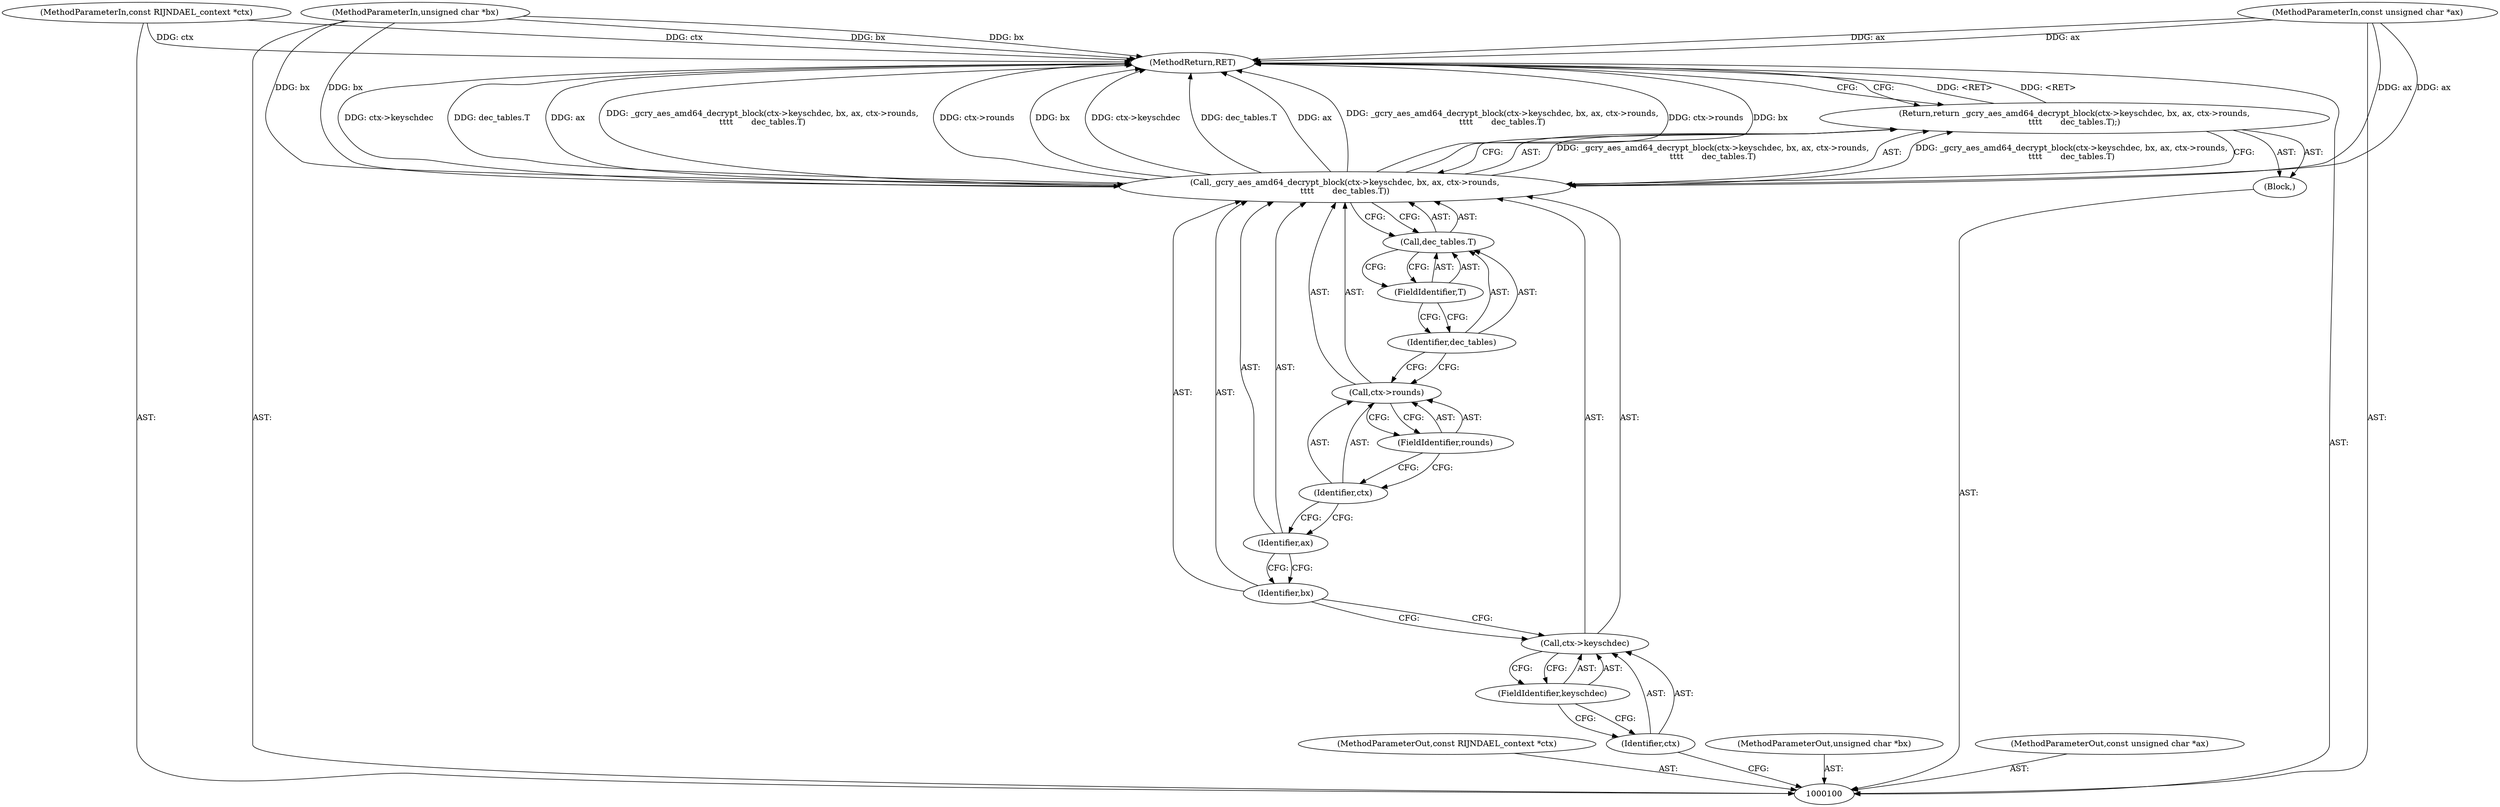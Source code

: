digraph "0_libgcrypt_daedbbb5541cd8ecda1459d3b843ea4d92788762" {
"1000118" [label="(MethodReturn,RET)"];
"1000101" [label="(MethodParameterIn,const RIJNDAEL_context *ctx)"];
"1000144" [label="(MethodParameterOut,const RIJNDAEL_context *ctx)"];
"1000102" [label="(MethodParameterIn,unsigned char *bx)"];
"1000145" [label="(MethodParameterOut,unsigned char *bx)"];
"1000103" [label="(MethodParameterIn,const unsigned char *ax)"];
"1000146" [label="(MethodParameterOut,const unsigned char *ax)"];
"1000104" [label="(Block,)"];
"1000106" [label="(Call,_gcry_aes_amd64_decrypt_block(ctx->keyschdec, bx, ax, ctx->rounds,\n\t\t\t\t       dec_tables.T))"];
"1000105" [label="(Return,return _gcry_aes_amd64_decrypt_block(ctx->keyschdec, bx, ax, ctx->rounds,\n\t\t\t\t       dec_tables.T);)"];
"1000107" [label="(Call,ctx->keyschdec)"];
"1000108" [label="(Identifier,ctx)"];
"1000109" [label="(FieldIdentifier,keyschdec)"];
"1000110" [label="(Identifier,bx)"];
"1000111" [label="(Identifier,ax)"];
"1000112" [label="(Call,ctx->rounds)"];
"1000113" [label="(Identifier,ctx)"];
"1000114" [label="(FieldIdentifier,rounds)"];
"1000115" [label="(Call,dec_tables.T)"];
"1000116" [label="(Identifier,dec_tables)"];
"1000117" [label="(FieldIdentifier,T)"];
"1000118" -> "1000100"  [label="AST: "];
"1000118" -> "1000105"  [label="CFG: "];
"1000106" -> "1000118"  [label="DDG: ctx->keyschdec"];
"1000106" -> "1000118"  [label="DDG: dec_tables.T"];
"1000106" -> "1000118"  [label="DDG: ax"];
"1000106" -> "1000118"  [label="DDG: _gcry_aes_amd64_decrypt_block(ctx->keyschdec, bx, ax, ctx->rounds,\n\t\t\t\t       dec_tables.T)"];
"1000106" -> "1000118"  [label="DDG: ctx->rounds"];
"1000106" -> "1000118"  [label="DDG: bx"];
"1000103" -> "1000118"  [label="DDG: ax"];
"1000102" -> "1000118"  [label="DDG: bx"];
"1000101" -> "1000118"  [label="DDG: ctx"];
"1000105" -> "1000118"  [label="DDG: <RET>"];
"1000101" -> "1000100"  [label="AST: "];
"1000101" -> "1000118"  [label="DDG: ctx"];
"1000144" -> "1000100"  [label="AST: "];
"1000102" -> "1000100"  [label="AST: "];
"1000102" -> "1000118"  [label="DDG: bx"];
"1000102" -> "1000106"  [label="DDG: bx"];
"1000145" -> "1000100"  [label="AST: "];
"1000103" -> "1000100"  [label="AST: "];
"1000103" -> "1000118"  [label="DDG: ax"];
"1000103" -> "1000106"  [label="DDG: ax"];
"1000146" -> "1000100"  [label="AST: "];
"1000104" -> "1000100"  [label="AST: "];
"1000105" -> "1000104"  [label="AST: "];
"1000106" -> "1000105"  [label="AST: "];
"1000106" -> "1000115"  [label="CFG: "];
"1000107" -> "1000106"  [label="AST: "];
"1000110" -> "1000106"  [label="AST: "];
"1000111" -> "1000106"  [label="AST: "];
"1000112" -> "1000106"  [label="AST: "];
"1000115" -> "1000106"  [label="AST: "];
"1000105" -> "1000106"  [label="CFG: "];
"1000106" -> "1000118"  [label="DDG: ctx->keyschdec"];
"1000106" -> "1000118"  [label="DDG: dec_tables.T"];
"1000106" -> "1000118"  [label="DDG: ax"];
"1000106" -> "1000118"  [label="DDG: _gcry_aes_amd64_decrypt_block(ctx->keyschdec, bx, ax, ctx->rounds,\n\t\t\t\t       dec_tables.T)"];
"1000106" -> "1000118"  [label="DDG: ctx->rounds"];
"1000106" -> "1000118"  [label="DDG: bx"];
"1000106" -> "1000105"  [label="DDG: _gcry_aes_amd64_decrypt_block(ctx->keyschdec, bx, ax, ctx->rounds,\n\t\t\t\t       dec_tables.T)"];
"1000102" -> "1000106"  [label="DDG: bx"];
"1000103" -> "1000106"  [label="DDG: ax"];
"1000105" -> "1000104"  [label="AST: "];
"1000105" -> "1000106"  [label="CFG: "];
"1000106" -> "1000105"  [label="AST: "];
"1000118" -> "1000105"  [label="CFG: "];
"1000105" -> "1000118"  [label="DDG: <RET>"];
"1000106" -> "1000105"  [label="DDG: _gcry_aes_amd64_decrypt_block(ctx->keyschdec, bx, ax, ctx->rounds,\n\t\t\t\t       dec_tables.T)"];
"1000107" -> "1000106"  [label="AST: "];
"1000107" -> "1000109"  [label="CFG: "];
"1000108" -> "1000107"  [label="AST: "];
"1000109" -> "1000107"  [label="AST: "];
"1000110" -> "1000107"  [label="CFG: "];
"1000108" -> "1000107"  [label="AST: "];
"1000108" -> "1000100"  [label="CFG: "];
"1000109" -> "1000108"  [label="CFG: "];
"1000109" -> "1000107"  [label="AST: "];
"1000109" -> "1000108"  [label="CFG: "];
"1000107" -> "1000109"  [label="CFG: "];
"1000110" -> "1000106"  [label="AST: "];
"1000110" -> "1000107"  [label="CFG: "];
"1000111" -> "1000110"  [label="CFG: "];
"1000111" -> "1000106"  [label="AST: "];
"1000111" -> "1000110"  [label="CFG: "];
"1000113" -> "1000111"  [label="CFG: "];
"1000112" -> "1000106"  [label="AST: "];
"1000112" -> "1000114"  [label="CFG: "];
"1000113" -> "1000112"  [label="AST: "];
"1000114" -> "1000112"  [label="AST: "];
"1000116" -> "1000112"  [label="CFG: "];
"1000113" -> "1000112"  [label="AST: "];
"1000113" -> "1000111"  [label="CFG: "];
"1000114" -> "1000113"  [label="CFG: "];
"1000114" -> "1000112"  [label="AST: "];
"1000114" -> "1000113"  [label="CFG: "];
"1000112" -> "1000114"  [label="CFG: "];
"1000115" -> "1000106"  [label="AST: "];
"1000115" -> "1000117"  [label="CFG: "];
"1000116" -> "1000115"  [label="AST: "];
"1000117" -> "1000115"  [label="AST: "];
"1000106" -> "1000115"  [label="CFG: "];
"1000116" -> "1000115"  [label="AST: "];
"1000116" -> "1000112"  [label="CFG: "];
"1000117" -> "1000116"  [label="CFG: "];
"1000117" -> "1000115"  [label="AST: "];
"1000117" -> "1000116"  [label="CFG: "];
"1000115" -> "1000117"  [label="CFG: "];
}
